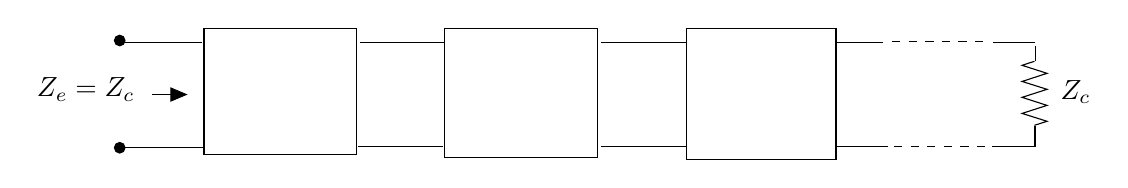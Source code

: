 \begin{tikzpicture}[y=-1cm]
\sf
\path (-3.838,-1.416) node[text=black,anchor=base east] {$Z_{e}=Z_{c}$};
\draw[dashed,black] (5.68,-0.782) -- (6.878,-0.782);
\draw[dashed,black] (5.656,-2.116) -- (6.916,-2.116);
\path (7.671,-1.384) node[text=black,anchor=base west] {$Z_{c}$};
\draw[black] (7.464,-1.869) -- (7.307,-1.818) -- (7.624,-1.716) -- (7.307,-1.613) -- (7.624,-1.513) -- (7.307,-1.411) -- (7.624,-1.309) -- (7.307,-1.207) -- (7.624,-1.107) -- (7.464,-1.056);
\draw[black] (7.478,-1.867) -- (7.478,-2.067);
\draw[black] (7.471,-1.044) -- (7.471,-0.78);
\draw[arrows=-triangle 45,black] (-3.74,-1.447) -- (-3.291,-1.447);
\draw[black] (6.938,-2.111) -- (7.476,-2.111);
\draw[black] (6.927,-0.791) -- (7.464,-0.791);
\draw[black] (4.958,-2.111) -- (5.544,-2.111);
\draw[black] (4.958,-0.791) -- (5.604,-0.791);
\draw[black] (3.04,-2.289) rectangle (4.944,-0.622);
\draw[black] (1.962,-0.791) -- (3.044,-0.791);
\draw[black] (1.96,-2.111) -- (3.042,-2.111);
\draw[black] (-0.027,-2.289) rectangle (1.913,-0.647);
\filldraw[black] (-4.153,-2.133) ellipse (0.067cm and 0.067cm);
\filldraw[black] (-4.153,-0.771) ellipse (0.067cm and 0.067cm);
\draw[black] (-3.082,-2.289) rectangle (-1.142,-0.684);
\draw[black] (-4.176,-0.773) -- (-3.093,-0.773);
\draw[black] (-4.184,-2.111) -- (-3.102,-2.111);
\draw[black] (-1.131,-0.791) -- (-0.049,-0.791);
\draw[black] (-1.107,-2.111) -- (-0.024,-2.111);

\end{tikzpicture}%

%% Configure (x)emacs for this file ...
%% Local Variables:
%% mode: latex
%% End:
